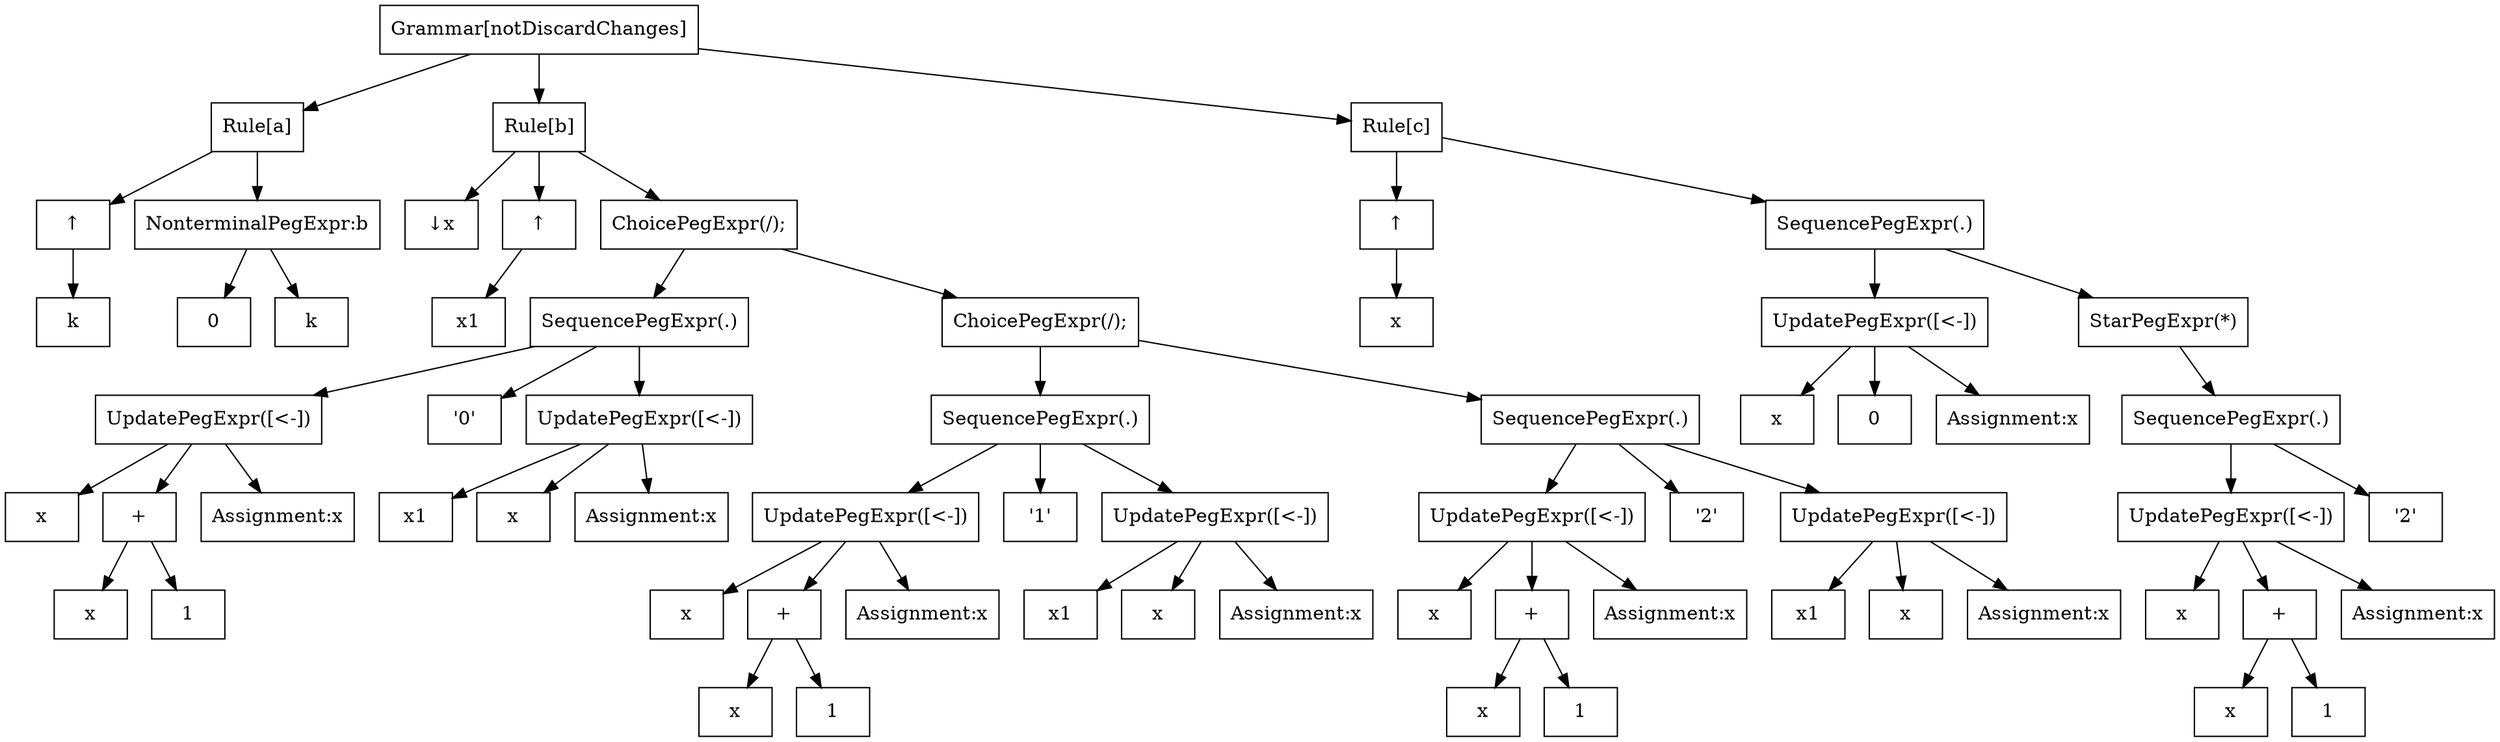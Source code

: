 Digraph notDiscardChanges {
  node [shape="box"];
  grammar [label = "Grammar[notDiscardChanges]"];

  aRule [label = "Rule[a]"];
  grammar -> aRule;
  attributeExpr0 [label = "k"];
  SynAtt1 -> attributeExpr0;
  SynAtt1 [label = "↑"];
  aRule -> SynAtt1;
  NonterminalPeg0 [label = "NonterminalPegExpr:b"];
  aRule -> NonterminalPeg0;
  IntLiteralExpr1 [label = "0"];
  NonterminalPeg0 -> IntLiteralExpr1;
  attributeExpr2 [label = "k"];
  NonterminalPeg0 -> attributeExpr2;
  bRule [label = "Rule[b]"];
  grammar -> bRule;
  inh2 [label = "↓x"];
  bRule -> inh2;
  attributeExpr3 [label = "x1"];
  SynAtt3 -> attributeExpr3;
  SynAtt3 [label = "↑"];
  bRule -> SynAtt3;
  choicePeg1 [label = "ChoicePegExpr(/);"];
  bRule -> choicePeg1;
  SequencePeg2 [label = "SequencePegExpr(.)"];
  choicePeg1 -> SequencePeg2;
  UpdatePeg3 [label = "UpdatePegExpr([<-])"];
  SequencePeg2 -> UpdatePeg3;
  attributeExpr4 [label = "x"];
  UpdatePeg3 -> attributeExpr4;
  AddExpr5 [label = "+"];
  UpdatePeg3 -> AddExpr5;
  attributeExpr6 [label = "x"];
  AddExpr5 -> attributeExpr6;
  IntLiteralExpr7 [label = "1"];
  AddExpr5 -> IntLiteralExpr7;
  assignmentNode4 [label = "Assignment:x"];
  UpdatePeg3 -> assignmentNode4;
  LiteralPeg4 [label = "'0'"];
  SequencePeg2 -> LiteralPeg4;
  UpdatePeg5 [label = "UpdatePegExpr([<-])"];
  SequencePeg2 -> UpdatePeg5;
  attributeExpr8 [label = "x1"];
  UpdatePeg5 -> attributeExpr8;
  attributeExpr9 [label = "x"];
  UpdatePeg5 -> attributeExpr9;
  assignmentNode5 [label = "Assignment:x"];
  UpdatePeg5 -> assignmentNode5;
  choicePeg6 [label = "ChoicePegExpr(/);"];
  choicePeg1 -> choicePeg6;
  SequencePeg7 [label = "SequencePegExpr(.)"];
  choicePeg6 -> SequencePeg7;
  UpdatePeg8 [label = "UpdatePegExpr([<-])"];
  SequencePeg7 -> UpdatePeg8;
  attributeExpr10 [label = "x"];
  UpdatePeg8 -> attributeExpr10;
  AddExpr11 [label = "+"];
  UpdatePeg8 -> AddExpr11;
  attributeExpr12 [label = "x"];
  AddExpr11 -> attributeExpr12;
  IntLiteralExpr13 [label = "1"];
  AddExpr11 -> IntLiteralExpr13;
  assignmentNode6 [label = "Assignment:x"];
  UpdatePeg8 -> assignmentNode6;
  LiteralPeg9 [label = "'1'"];
  SequencePeg7 -> LiteralPeg9;
  UpdatePeg10 [label = "UpdatePegExpr([<-])"];
  SequencePeg7 -> UpdatePeg10;
  attributeExpr14 [label = "x1"];
  UpdatePeg10 -> attributeExpr14;
  attributeExpr15 [label = "x"];
  UpdatePeg10 -> attributeExpr15;
  assignmentNode7 [label = "Assignment:x"];
  UpdatePeg10 -> assignmentNode7;
  SequencePeg11 [label = "SequencePegExpr(.)"];
  choicePeg6 -> SequencePeg11;
  UpdatePeg12 [label = "UpdatePegExpr([<-])"];
  SequencePeg11 -> UpdatePeg12;
  attributeExpr16 [label = "x"];
  UpdatePeg12 -> attributeExpr16;
  AddExpr17 [label = "+"];
  UpdatePeg12 -> AddExpr17;
  attributeExpr18 [label = "x"];
  AddExpr17 -> attributeExpr18;
  IntLiteralExpr19 [label = "1"];
  AddExpr17 -> IntLiteralExpr19;
  assignmentNode8 [label = "Assignment:x"];
  UpdatePeg12 -> assignmentNode8;
  LiteralPeg13 [label = "'2'"];
  SequencePeg11 -> LiteralPeg13;
  UpdatePeg14 [label = "UpdatePegExpr([<-])"];
  SequencePeg11 -> UpdatePeg14;
  attributeExpr20 [label = "x1"];
  UpdatePeg14 -> attributeExpr20;
  attributeExpr21 [label = "x"];
  UpdatePeg14 -> attributeExpr21;
  assignmentNode9 [label = "Assignment:x"];
  UpdatePeg14 -> assignmentNode9;
  cRule [label = "Rule[c]"];
  grammar -> cRule;
  attributeExpr22 [label = "x"];
  SynAtt11 -> attributeExpr22;
  SynAtt11 [label = "↑"];
  cRule -> SynAtt11;
  SequencePeg15 [label = "SequencePegExpr(.)"];
  cRule -> SequencePeg15;
  UpdatePeg16 [label = "UpdatePegExpr([<-])"];
  SequencePeg15 -> UpdatePeg16;
  attributeExpr23 [label = "x"];
  UpdatePeg16 -> attributeExpr23;
  IntLiteralExpr24 [label = "0"];
  UpdatePeg16 -> IntLiteralExpr24;
  assignmentNode12 [label = "Assignment:x"];
  UpdatePeg16 -> assignmentNode12;
  KleenePeg17 [label = "StarPegExpr(*)"];
  SequencePeg15 -> KleenePeg17;
  SequencePeg18 [label = "SequencePegExpr(.)"];
  KleenePeg17 -> SequencePeg18;
  UpdatePeg19 [label = "UpdatePegExpr([<-])"];
  SequencePeg18 -> UpdatePeg19;
  attributeExpr25 [label = "x"];
  UpdatePeg19 -> attributeExpr25;
  AddExpr26 [label = "+"];
  UpdatePeg19 -> AddExpr26;
  attributeExpr27 [label = "x"];
  AddExpr26 -> attributeExpr27;
  IntLiteralExpr28 [label = "1"];
  AddExpr26 -> IntLiteralExpr28;
  assignmentNode13 [label = "Assignment:x"];
  UpdatePeg19 -> assignmentNode13;
  LiteralPeg20 [label = "'2'"];
  SequencePeg18 -> LiteralPeg20;
}